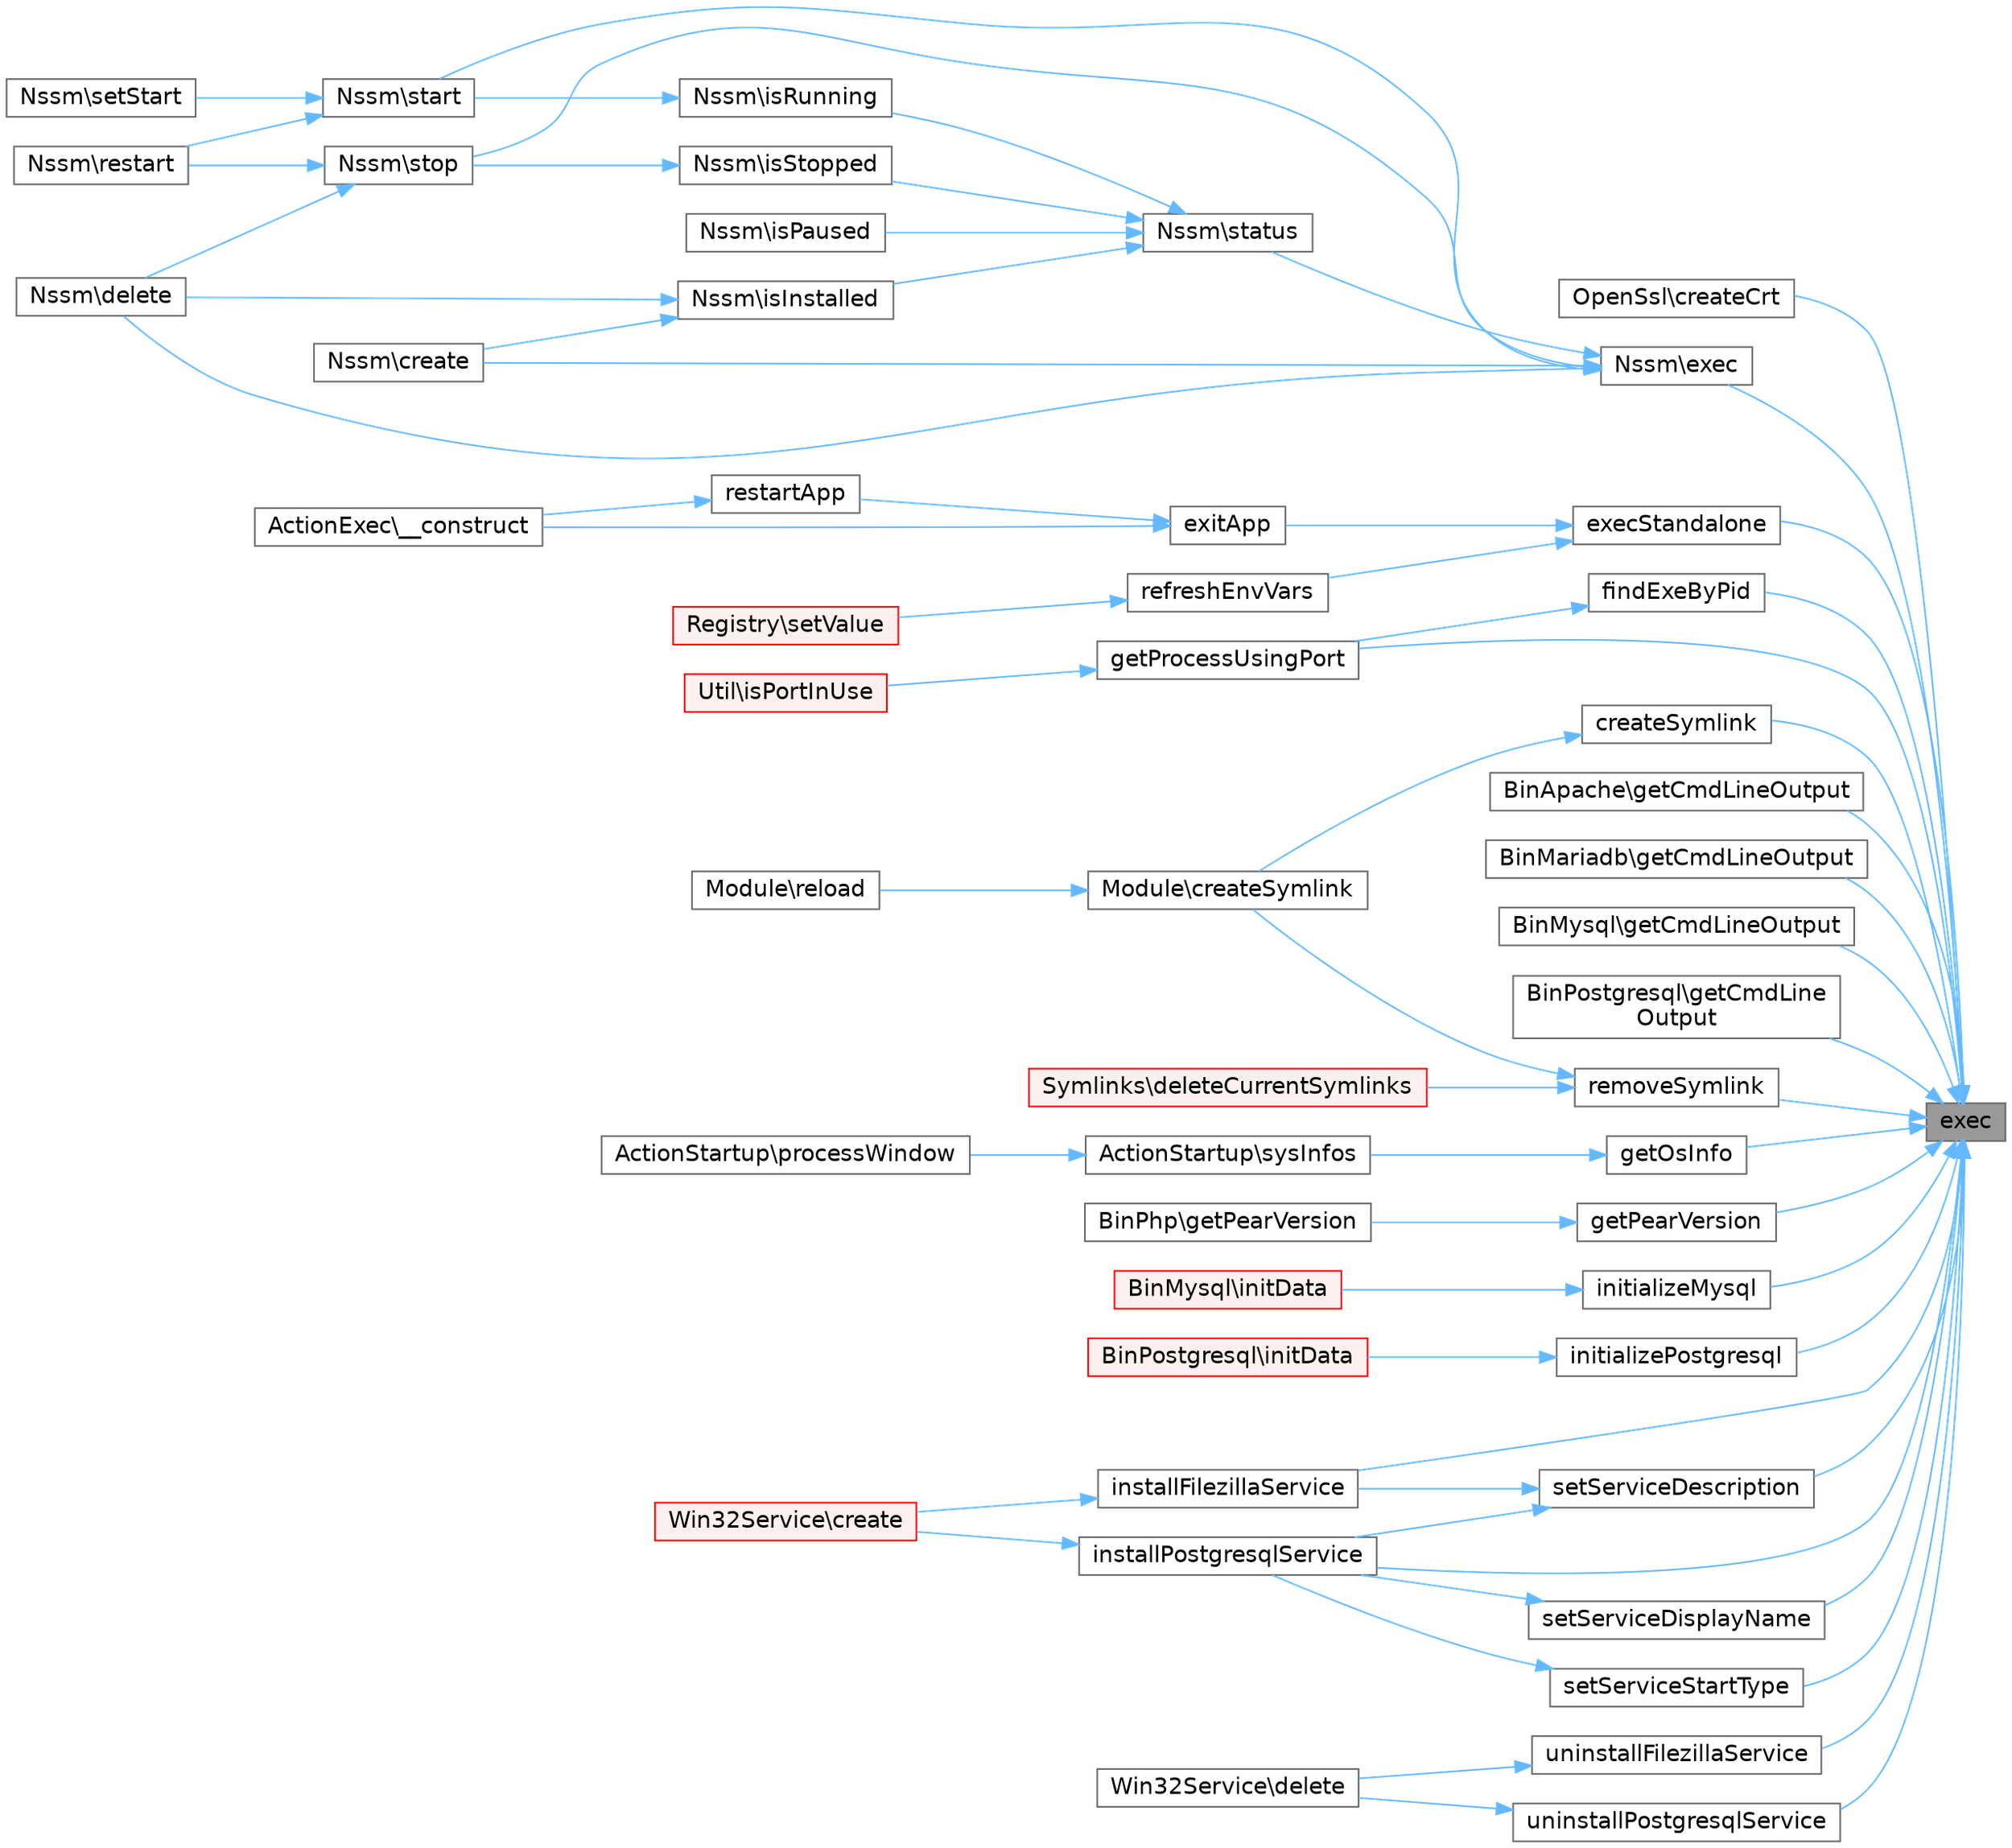 digraph "exec"
{
 // LATEX_PDF_SIZE
  bgcolor="transparent";
  edge [fontname=Helvetica,fontsize=14,labelfontname=Helvetica,labelfontsize=14];
  node [fontname=Helvetica,fontsize=14,shape=box,height=0.2,width=0.4];
  rankdir="RL";
  Node1 [id="Node000001",label="exec",height=0.2,width=0.4,color="gray40", fillcolor="grey60", style="filled", fontcolor="black",tooltip=" "];
  Node1 -> Node2 [id="edge1_Node000001_Node000002",dir="back",color="steelblue1",style="solid",tooltip=" "];
  Node2 [id="Node000002",label="OpenSsl\\createCrt",height=0.2,width=0.4,color="grey40", fillcolor="white", style="filled",URL="$db/d46/classOpenSsl.html#a55abe545574ebe853ae39930a2d84d9e",tooltip=" "];
  Node1 -> Node3 [id="edge2_Node000001_Node000003",dir="back",color="steelblue1",style="solid",tooltip=" "];
  Node3 [id="Node000003",label="createSymlink",height=0.2,width=0.4,color="grey40", fillcolor="white", style="filled",URL="$da/dbb/classBatch.html#ac4b9f1fcd90a2b32cd962376d5734119",tooltip=" "];
  Node3 -> Node4 [id="edge3_Node000003_Node000004",dir="back",color="steelblue1",style="solid",tooltip=" "];
  Node4 [id="Node000004",label="Module\\createSymlink",height=0.2,width=0.4,color="grey40", fillcolor="white", style="filled",URL="$d3/d9c/classModule.html#a3b7d910692a21073c89f0b25218e1f0f",tooltip=" "];
  Node4 -> Node5 [id="edge4_Node000004_Node000005",dir="back",color="steelblue1",style="solid",tooltip=" "];
  Node5 [id="Node000005",label="Module\\reload",height=0.2,width=0.4,color="grey40", fillcolor="white", style="filled",URL="$d3/d9c/classModule.html#abcf741f558ed8382bf163307e1a4e71d",tooltip=" "];
  Node1 -> Node6 [id="edge5_Node000001_Node000006",dir="back",color="steelblue1",style="solid",tooltip=" "];
  Node6 [id="Node000006",label="Nssm\\exec",height=0.2,width=0.4,color="grey40", fillcolor="white", style="filled",URL="$d3/d93/classNssm.html#a7066aa3944351f1f2690682182b0ec07",tooltip=" "];
  Node6 -> Node7 [id="edge6_Node000006_Node000007",dir="back",color="steelblue1",style="solid",tooltip=" "];
  Node7 [id="Node000007",label="Nssm\\create",height=0.2,width=0.4,color="grey40", fillcolor="white", style="filled",URL="$d3/d93/classNssm.html#a435e7d7525d4bcd0ed5e34a469f3adf6",tooltip=" "];
  Node6 -> Node8 [id="edge7_Node000006_Node000008",dir="back",color="steelblue1",style="solid",tooltip=" "];
  Node8 [id="Node000008",label="Nssm\\delete",height=0.2,width=0.4,color="grey40", fillcolor="white", style="filled",URL="$d3/d93/classNssm.html#a13bdffdd926f26b825ea57066334ff01",tooltip=" "];
  Node6 -> Node9 [id="edge8_Node000006_Node000009",dir="back",color="steelblue1",style="solid",tooltip=" "];
  Node9 [id="Node000009",label="Nssm\\start",height=0.2,width=0.4,color="grey40", fillcolor="white", style="filled",URL="$d3/d93/classNssm.html#af8fa59992209e36dccb3eefb0f75531f",tooltip=" "];
  Node9 -> Node10 [id="edge9_Node000009_Node000010",dir="back",color="steelblue1",style="solid",tooltip=" "];
  Node10 [id="Node000010",label="Nssm\\restart",height=0.2,width=0.4,color="grey40", fillcolor="white", style="filled",URL="$d3/d93/classNssm.html#ac8de9e38ce27c87f710dff42a13455cf",tooltip=" "];
  Node9 -> Node11 [id="edge10_Node000009_Node000011",dir="back",color="steelblue1",style="solid",tooltip=" "];
  Node11 [id="Node000011",label="Nssm\\setStart",height=0.2,width=0.4,color="grey40", fillcolor="white", style="filled",URL="$d3/d93/classNssm.html#a07ba918b59084b54116db0a896b27509",tooltip=" "];
  Node6 -> Node12 [id="edge11_Node000006_Node000012",dir="back",color="steelblue1",style="solid",tooltip=" "];
  Node12 [id="Node000012",label="Nssm\\status",height=0.2,width=0.4,color="grey40", fillcolor="white", style="filled",URL="$d3/d93/classNssm.html#a707975ef4ff1104de9ebc7b1c66a194e",tooltip=" "];
  Node12 -> Node13 [id="edge12_Node000012_Node000013",dir="back",color="steelblue1",style="solid",tooltip=" "];
  Node13 [id="Node000013",label="Nssm\\isInstalled",height=0.2,width=0.4,color="grey40", fillcolor="white", style="filled",URL="$d3/d93/classNssm.html#aed5400933aebc8d6b364a68b19664d1f",tooltip=" "];
  Node13 -> Node7 [id="edge13_Node000013_Node000007",dir="back",color="steelblue1",style="solid",tooltip=" "];
  Node13 -> Node8 [id="edge14_Node000013_Node000008",dir="back",color="steelblue1",style="solid",tooltip=" "];
  Node12 -> Node14 [id="edge15_Node000012_Node000014",dir="back",color="steelblue1",style="solid",tooltip=" "];
  Node14 [id="Node000014",label="Nssm\\isPaused",height=0.2,width=0.4,color="grey40", fillcolor="white", style="filled",URL="$d3/d93/classNssm.html#a753c75a39f0c5e861d1eb0083646d9d5",tooltip=" "];
  Node12 -> Node15 [id="edge16_Node000012_Node000015",dir="back",color="steelblue1",style="solid",tooltip=" "];
  Node15 [id="Node000015",label="Nssm\\isRunning",height=0.2,width=0.4,color="grey40", fillcolor="white", style="filled",URL="$d3/d93/classNssm.html#ad7e54aa55e82e9be1428d9fa8eb559a5",tooltip=" "];
  Node15 -> Node9 [id="edge17_Node000015_Node000009",dir="back",color="steelblue1",style="solid",tooltip=" "];
  Node12 -> Node16 [id="edge18_Node000012_Node000016",dir="back",color="steelblue1",style="solid",tooltip=" "];
  Node16 [id="Node000016",label="Nssm\\isStopped",height=0.2,width=0.4,color="grey40", fillcolor="white", style="filled",URL="$d3/d93/classNssm.html#aaf3350830f5be65c2a8521c0c937c73c",tooltip=" "];
  Node16 -> Node17 [id="edge19_Node000016_Node000017",dir="back",color="steelblue1",style="solid",tooltip=" "];
  Node17 [id="Node000017",label="Nssm\\stop",height=0.2,width=0.4,color="grey40", fillcolor="white", style="filled",URL="$d3/d93/classNssm.html#a8b6fc76a620d7557d06e9a11a9ffb509",tooltip=" "];
  Node17 -> Node8 [id="edge20_Node000017_Node000008",dir="back",color="steelblue1",style="solid",tooltip=" "];
  Node17 -> Node10 [id="edge21_Node000017_Node000010",dir="back",color="steelblue1",style="solid",tooltip=" "];
  Node6 -> Node17 [id="edge22_Node000006_Node000017",dir="back",color="steelblue1",style="solid",tooltip=" "];
  Node1 -> Node18 [id="edge23_Node000001_Node000018",dir="back",color="steelblue1",style="solid",tooltip=" "];
  Node18 [id="Node000018",label="execStandalone",height=0.2,width=0.4,color="grey40", fillcolor="white", style="filled",URL="$da/dbb/classBatch.html#a871fd22dab90ef1499e2eae9f2c73377",tooltip=" "];
  Node18 -> Node19 [id="edge24_Node000018_Node000019",dir="back",color="steelblue1",style="solid",tooltip=" "];
  Node19 [id="Node000019",label="exitApp",height=0.2,width=0.4,color="grey40", fillcolor="white", style="filled",URL="$da/dbb/classBatch.html#aca27f962f806f8bce07383b0b0b60a39",tooltip=" "];
  Node19 -> Node20 [id="edge25_Node000019_Node000020",dir="back",color="steelblue1",style="solid",tooltip=" "];
  Node20 [id="Node000020",label="ActionExec\\__construct",height=0.2,width=0.4,color="grey40", fillcolor="white", style="filled",URL="$db/d8f/classActionExec.html#a57b60b4976a2c5d1e40f2d11aa72aa7d",tooltip=" "];
  Node19 -> Node21 [id="edge26_Node000019_Node000021",dir="back",color="steelblue1",style="solid",tooltip=" "];
  Node21 [id="Node000021",label="restartApp",height=0.2,width=0.4,color="grey40", fillcolor="white", style="filled",URL="$da/dbb/classBatch.html#aec4e90053a1b80c468077e8f76544b8f",tooltip=" "];
  Node21 -> Node20 [id="edge27_Node000021_Node000020",dir="back",color="steelblue1",style="solid",tooltip=" "];
  Node18 -> Node22 [id="edge28_Node000018_Node000022",dir="back",color="steelblue1",style="solid",tooltip=" "];
  Node22 [id="Node000022",label="refreshEnvVars",height=0.2,width=0.4,color="grey40", fillcolor="white", style="filled",URL="$da/dbb/classBatch.html#aa8268b8c76a2192b53246868f9d8676f",tooltip=" "];
  Node22 -> Node23 [id="edge29_Node000022_Node000023",dir="back",color="steelblue1",style="solid",tooltip=" "];
  Node23 [id="Node000023",label="Registry\\setValue",height=0.2,width=0.4,color="red", fillcolor="#FFF0F0", style="filled",URL="$db/d0d/classRegistry.html#a9050261e000314acbf283becdf1a610b",tooltip=" "];
  Node1 -> Node27 [id="edge30_Node000001_Node000027",dir="back",color="steelblue1",style="solid",tooltip=" "];
  Node27 [id="Node000027",label="findExeByPid",height=0.2,width=0.4,color="grey40", fillcolor="white", style="filled",URL="$da/dbb/classBatch.html#affa163da5118bee1ebaf70e3f5605114",tooltip=" "];
  Node27 -> Node28 [id="edge31_Node000027_Node000028",dir="back",color="steelblue1",style="solid",tooltip=" "];
  Node28 [id="Node000028",label="getProcessUsingPort",height=0.2,width=0.4,color="grey40", fillcolor="white", style="filled",URL="$da/dbb/classBatch.html#a81b09a654f73c8954934b6202a480c47",tooltip=" "];
  Node28 -> Node29 [id="edge32_Node000028_Node000029",dir="back",color="steelblue1",style="solid",tooltip=" "];
  Node29 [id="Node000029",label="Util\\isPortInUse",height=0.2,width=0.4,color="red", fillcolor="#FFF0F0", style="filled",URL="$d6/de4/classUtil.html#a997ef76d56e91536a41ef5735682cf73",tooltip=" "];
  Node1 -> Node49 [id="edge33_Node000001_Node000049",dir="back",color="steelblue1",style="solid",tooltip=" "];
  Node49 [id="Node000049",label="BinApache\\getCmdLineOutput",height=0.2,width=0.4,color="grey40", fillcolor="white", style="filled",URL="$d9/d6c/classBinApache.html#a57b46970f89977bc5f86f5283523c6e4",tooltip=" "];
  Node1 -> Node50 [id="edge34_Node000001_Node000050",dir="back",color="steelblue1",style="solid",tooltip=" "];
  Node50 [id="Node000050",label="BinMariadb\\getCmdLineOutput",height=0.2,width=0.4,color="grey40", fillcolor="white", style="filled",URL="$d4/d8f/classBinMariadb.html#a57b46970f89977bc5f86f5283523c6e4",tooltip=" "];
  Node1 -> Node51 [id="edge35_Node000001_Node000051",dir="back",color="steelblue1",style="solid",tooltip=" "];
  Node51 [id="Node000051",label="BinMysql\\getCmdLineOutput",height=0.2,width=0.4,color="grey40", fillcolor="white", style="filled",URL="$d6/d88/classBinMysql.html#a57b46970f89977bc5f86f5283523c6e4",tooltip=" "];
  Node1 -> Node52 [id="edge36_Node000001_Node000052",dir="back",color="steelblue1",style="solid",tooltip=" "];
  Node52 [id="Node000052",label="BinPostgresql\\getCmdLine\lOutput",height=0.2,width=0.4,color="grey40", fillcolor="white", style="filled",URL="$dc/db9/classBinPostgresql.html#a57b46970f89977bc5f86f5283523c6e4",tooltip=" "];
  Node1 -> Node53 [id="edge37_Node000001_Node000053",dir="back",color="steelblue1",style="solid",tooltip=" "];
  Node53 [id="Node000053",label="getOsInfo",height=0.2,width=0.4,color="grey40", fillcolor="white", style="filled",URL="$da/dbb/classBatch.html#acb64073a1268b459e5b303c71e9b52b3",tooltip=" "];
  Node53 -> Node54 [id="edge38_Node000053_Node000054",dir="back",color="steelblue1",style="solid",tooltip=" "];
  Node54 [id="Node000054",label="ActionStartup\\sysInfos",height=0.2,width=0.4,color="grey40", fillcolor="white", style="filled",URL="$d1/db8/classActionStartup.html#a333745edd5a01a42f6ead886fc34ea9d",tooltip=" "];
  Node54 -> Node48 [id="edge39_Node000054_Node000048",dir="back",color="steelblue1",style="solid",tooltip=" "];
  Node48 [id="Node000048",label="ActionStartup\\processWindow",height=0.2,width=0.4,color="grey40", fillcolor="white", style="filled",URL="$d1/db8/classActionStartup.html#adba450ef82fe3ce72172fb9ab22588cb",tooltip=" "];
  Node1 -> Node55 [id="edge40_Node000001_Node000055",dir="back",color="steelblue1",style="solid",tooltip=" "];
  Node55 [id="Node000055",label="getPearVersion",height=0.2,width=0.4,color="grey40", fillcolor="white", style="filled",URL="$da/dbb/classBatch.html#adf55f7b8d0fe647b57ada791ee9eb414",tooltip=" "];
  Node55 -> Node56 [id="edge41_Node000055_Node000056",dir="back",color="steelblue1",style="solid",tooltip=" "];
  Node56 [id="Node000056",label="BinPhp\\getPearVersion",height=0.2,width=0.4,color="grey40", fillcolor="white", style="filled",URL="$dc/db3/classBinPhp.html#af5327abfcb89f70136991ce3bce70ead",tooltip=" "];
  Node1 -> Node28 [id="edge42_Node000001_Node000028",dir="back",color="steelblue1",style="solid",tooltip=" "];
  Node1 -> Node57 [id="edge43_Node000001_Node000057",dir="back",color="steelblue1",style="solid",tooltip=" "];
  Node57 [id="Node000057",label="initializeMysql",height=0.2,width=0.4,color="grey40", fillcolor="white", style="filled",URL="$da/dbb/classBatch.html#ab770ebd59c187f7d798546c4171ca91e",tooltip=" "];
  Node57 -> Node58 [id="edge44_Node000057_Node000058",dir="back",color="steelblue1",style="solid",tooltip=" "];
  Node58 [id="Node000058",label="BinMysql\\initData",height=0.2,width=0.4,color="red", fillcolor="#FFF0F0", style="filled",URL="$d6/d88/classBinMysql.html#aa05a4373abe82c67a1f6812ef28800ff",tooltip=" "];
  Node1 -> Node61 [id="edge45_Node000001_Node000061",dir="back",color="steelblue1",style="solid",tooltip=" "];
  Node61 [id="Node000061",label="initializePostgresql",height=0.2,width=0.4,color="grey40", fillcolor="white", style="filled",URL="$da/dbb/classBatch.html#a7e2bd3172f8a3f58d079810cf9e8e275",tooltip=" "];
  Node61 -> Node62 [id="edge46_Node000061_Node000062",dir="back",color="steelblue1",style="solid",tooltip=" "];
  Node62 [id="Node000062",label="BinPostgresql\\initData",height=0.2,width=0.4,color="red", fillcolor="#FFF0F0", style="filled",URL="$dc/db9/classBinPostgresql.html#a39eaff72da8a04ade377c086ddc3e0a3",tooltip=" "];
  Node1 -> Node65 [id="edge47_Node000001_Node000065",dir="back",color="steelblue1",style="solid",tooltip=" "];
  Node65 [id="Node000065",label="installFilezillaService",height=0.2,width=0.4,color="grey40", fillcolor="white", style="filled",URL="$da/dbb/classBatch.html#af07347734a89c0b4a44625a66edc42b9",tooltip=" "];
  Node65 -> Node66 [id="edge48_Node000065_Node000066",dir="back",color="steelblue1",style="solid",tooltip=" "];
  Node66 [id="Node000066",label="Win32Service\\create",height=0.2,width=0.4,color="red", fillcolor="#FFF0F0", style="filled",URL="$df/d28/classWin32Service.html#a435e7d7525d4bcd0ed5e34a469f3adf6",tooltip=" "];
  Node1 -> Node68 [id="edge49_Node000001_Node000068",dir="back",color="steelblue1",style="solid",tooltip=" "];
  Node68 [id="Node000068",label="installPostgresqlService",height=0.2,width=0.4,color="grey40", fillcolor="white", style="filled",URL="$da/dbb/classBatch.html#a555380c1f19c982d5d9d5531560c0d81",tooltip=" "];
  Node68 -> Node66 [id="edge50_Node000068_Node000066",dir="back",color="steelblue1",style="solid",tooltip=" "];
  Node1 -> Node69 [id="edge51_Node000001_Node000069",dir="back",color="steelblue1",style="solid",tooltip=" "];
  Node69 [id="Node000069",label="removeSymlink",height=0.2,width=0.4,color="grey40", fillcolor="white", style="filled",URL="$da/dbb/classBatch.html#a29c82fdf9d8440ef7545562475163d55",tooltip=" "];
  Node69 -> Node4 [id="edge52_Node000069_Node000004",dir="back",color="steelblue1",style="solid",tooltip=" "];
  Node69 -> Node70 [id="edge53_Node000069_Node000070",dir="back",color="steelblue1",style="solid",tooltip=" "];
  Node70 [id="Node000070",label="Symlinks\\deleteCurrentSymlinks",height=0.2,width=0.4,color="red", fillcolor="#FFF0F0", style="filled",URL="$de/db3/classSymlinks.html#a481e5161d8483e116769511960d5ac41",tooltip=" "];
  Node1 -> Node72 [id="edge54_Node000001_Node000072",dir="back",color="steelblue1",style="solid",tooltip=" "];
  Node72 [id="Node000072",label="setServiceDescription",height=0.2,width=0.4,color="grey40", fillcolor="white", style="filled",URL="$da/dbb/classBatch.html#acda0b6404dd20579381b751d3d4af707",tooltip=" "];
  Node72 -> Node65 [id="edge55_Node000072_Node000065",dir="back",color="steelblue1",style="solid",tooltip=" "];
  Node72 -> Node68 [id="edge56_Node000072_Node000068",dir="back",color="steelblue1",style="solid",tooltip=" "];
  Node1 -> Node73 [id="edge57_Node000001_Node000073",dir="back",color="steelblue1",style="solid",tooltip=" "];
  Node73 [id="Node000073",label="setServiceDisplayName",height=0.2,width=0.4,color="grey40", fillcolor="white", style="filled",URL="$da/dbb/classBatch.html#a8c13852b90e417cdf3f92019cc4b8bc0",tooltip=" "];
  Node73 -> Node68 [id="edge58_Node000073_Node000068",dir="back",color="steelblue1",style="solid",tooltip=" "];
  Node1 -> Node74 [id="edge59_Node000001_Node000074",dir="back",color="steelblue1",style="solid",tooltip=" "];
  Node74 [id="Node000074",label="setServiceStartType",height=0.2,width=0.4,color="grey40", fillcolor="white", style="filled",URL="$da/dbb/classBatch.html#a8eaf1384680cf871cbf27b360fd24868",tooltip=" "];
  Node74 -> Node68 [id="edge60_Node000074_Node000068",dir="back",color="steelblue1",style="solid",tooltip=" "];
  Node1 -> Node75 [id="edge61_Node000001_Node000075",dir="back",color="steelblue1",style="solid",tooltip=" "];
  Node75 [id="Node000075",label="uninstallFilezillaService",height=0.2,width=0.4,color="grey40", fillcolor="white", style="filled",URL="$da/dbb/classBatch.html#a00546aed3563396c7dae024d27507b5b",tooltip=" "];
  Node75 -> Node76 [id="edge62_Node000075_Node000076",dir="back",color="steelblue1",style="solid",tooltip=" "];
  Node76 [id="Node000076",label="Win32Service\\delete",height=0.2,width=0.4,color="grey40", fillcolor="white", style="filled",URL="$df/d28/classWin32Service.html#a13bdffdd926f26b825ea57066334ff01",tooltip=" "];
  Node1 -> Node77 [id="edge63_Node000001_Node000077",dir="back",color="steelblue1",style="solid",tooltip=" "];
  Node77 [id="Node000077",label="uninstallPostgresqlService",height=0.2,width=0.4,color="grey40", fillcolor="white", style="filled",URL="$da/dbb/classBatch.html#a9879dc655ec1eb634f8047379c5f81a9",tooltip=" "];
  Node77 -> Node76 [id="edge64_Node000077_Node000076",dir="back",color="steelblue1",style="solid",tooltip=" "];
}
